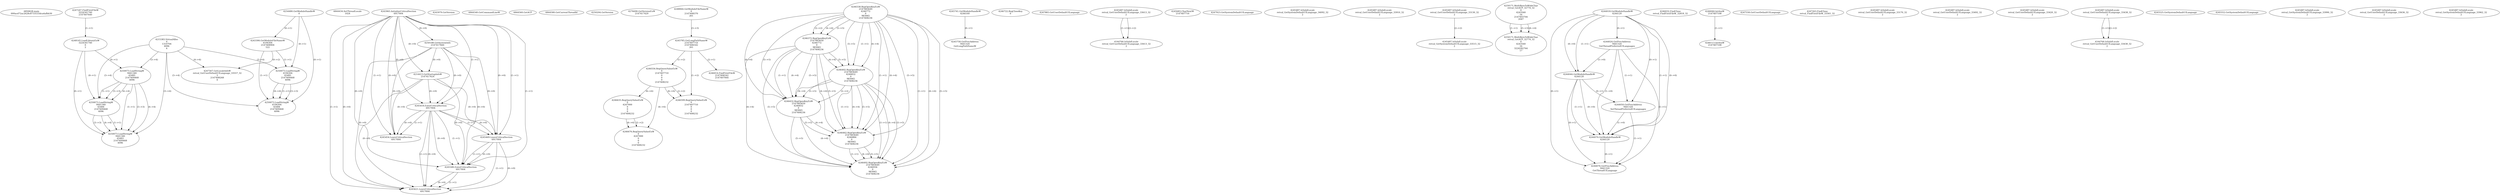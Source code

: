 // Global SCDG with merge call
digraph {
	0 [label="6850628.main
000acd72ac2628c8733533dca4afbb30"]
	1 [label="4254480.GetModuleHandleW
0"]
	2 [label="6844434.SetThreadLocale
1024"]
	3 [label="4243965.InitializeCriticalSection
6917004"]
	4 [label="4243979.GetVersion
"]
	5 [label="4250188.GetSystemInfo
2147417660"]
	3 -> 5 [label="(0-->0)"]
	6 [label="6844540.GetCommandLineW
"]
	7 [label="4214413.GetStartupInfoW
2147417624"]
	3 -> 7 [label="(0-->0)"]
	5 -> 7 [label="(0-->0)"]
	8 [label="6844560.GetACP
"]
	9 [label="6844580.GetCurrentThreadId
"]
	10 [label="4250204.GetVersion
"]
	11 [label="4276690.GetVersionExW
2147417420"]
	12 [label="4243306.GetModuleFileNameW
4194304
2147408904
522"]
	1 -> 12 [label="(0-->1)"]
	13 [label="4248064.GetModuleFileNameW
0
2147408370
261"]
	14 [label="4215383.VirtualAlloc
0
1310704
4096
4"]
	15 [label="4246338.RegOpenKeyExW
2147483649
4246772
0
983065
2147408236"]
	16 [label="4246372.RegOpenKeyExW
2147483650
4246772
0
983065
2147408236"]
	15 -> 16 [label="(2-->2)"]
	15 -> 16 [label="(4-->4)"]
	15 -> 16 [label="(5-->5)"]
	17 [label="4246402.RegOpenKeyExW
2147483649
4246832
0
983065
2147408236"]
	15 -> 17 [label="(1-->1)"]
	15 -> 17 [label="(4-->4)"]
	16 -> 17 [label="(4-->4)"]
	15 -> 17 [label="(5-->5)"]
	16 -> 17 [label="(5-->5)"]
	18 [label="4245741.GetModuleHandleW
4246160"]
	19 [label="4245758.GetProcAddress
9441320
GetLongPathNameW"]
	18 -> 19 [label="(0-->1)"]
	20 [label="4245785.GetLongPathNameW
2147407710
2147406542
261"]
	13 -> 20 [label="(3-->3)"]
	21 [label="4246556.RegQueryValueExW
0
2147407710
0
0
0
2147408232"]
	20 -> 21 [label="(1-->2)"]
	22 [label="4246599.RegQueryValueExW
0
2147407710
0
0
0
2147408232"]
	20 -> 22 [label="(1-->2)"]
	21 -> 22 [label="(2-->2)"]
	21 -> 22 [label="(6-->6)"]
	23 [label="4246722.RegCloseKey
0"]
	24 [label="4247883.GetUserDefaultUILanguage
"]
	25 [label="4245418.EnterCriticalSection
6917004"]
	3 -> 25 [label="(1-->1)"]
	3 -> 25 [label="(0-->0)"]
	5 -> 25 [label="(0-->0)"]
	7 -> 25 [label="(0-->0)"]
	26 [label="4245469.LeaveCriticalSection
6917004"]
	3 -> 26 [label="(1-->1)"]
	25 -> 26 [label="(1-->1)"]
	3 -> 26 [label="(0-->0)"]
	5 -> 26 [label="(0-->0)"]
	7 -> 26 [label="(0-->0)"]
	25 -> 26 [label="(0-->0)"]
	27 [label="4245487.IsValidLocale
retval_GetUserDefaultUILanguage_33613_32
2"]
	28 [label="4245683.CharNextW
2147407716"]
	29 [label="4246635.RegQueryValueExW
0
4247000
0
0
0
2147408232"]
	21 -> 29 [label="(6-->6)"]
	30 [label="4245454.LeaveCriticalSection
6917004"]
	3 -> 30 [label="(1-->1)"]
	25 -> 30 [label="(1-->1)"]
	3 -> 30 [label="(0-->0)"]
	5 -> 30 [label="(0-->0)"]
	7 -> 30 [label="(0-->0)"]
	25 -> 30 [label="(0-->0)"]
	31 [label="4247923.GetSystemDefaultUILanguage
"]
	32 [label="4245487.IsValidLocale
retval_GetSystemDefaultUILanguage_34092_32
2"]
	33 [label="4246432.RegOpenKeyExW
2147483650
4246832
0
983065
2147408236"]
	16 -> 33 [label="(1-->1)"]
	17 -> 33 [label="(2-->2)"]
	15 -> 33 [label="(4-->4)"]
	16 -> 33 [label="(4-->4)"]
	17 -> 33 [label="(4-->4)"]
	15 -> 33 [label="(5-->5)"]
	16 -> 33 [label="(5-->5)"]
	17 -> 33 [label="(5-->5)"]
	34 [label="4246462.RegOpenKeyExW
2147483649
4246884
0
983065
2147408236"]
	15 -> 34 [label="(1-->1)"]
	17 -> 34 [label="(1-->1)"]
	15 -> 34 [label="(4-->4)"]
	16 -> 34 [label="(4-->4)"]
	17 -> 34 [label="(4-->4)"]
	33 -> 34 [label="(4-->4)"]
	15 -> 34 [label="(5-->5)"]
	16 -> 34 [label="(5-->5)"]
	17 -> 34 [label="(5-->5)"]
	33 -> 34 [label="(5-->5)"]
	35 [label="4246492.RegOpenKeyExW
2147483649
4246936
0
983065
2147408236"]
	15 -> 35 [label="(1-->1)"]
	17 -> 35 [label="(1-->1)"]
	34 -> 35 [label="(1-->1)"]
	15 -> 35 [label="(4-->4)"]
	16 -> 35 [label="(4-->4)"]
	17 -> 35 [label="(4-->4)"]
	33 -> 35 [label="(4-->4)"]
	34 -> 35 [label="(4-->4)"]
	15 -> 35 [label="(5-->5)"]
	16 -> 35 [label="(5-->5)"]
	17 -> 35 [label="(5-->5)"]
	33 -> 35 [label="(5-->5)"]
	34 -> 35 [label="(5-->5)"]
	36 [label="4245487.IsValidLocale
retval_GetUserDefaultUILanguage_33910_32
2"]
	37 [label="4245487.IsValidLocale
retval_GetUserDefaultUILanguage_33130_32
2"]
	38 [label="4245580.EnterCriticalSection
6917004"]
	3 -> 38 [label="(1-->1)"]
	25 -> 38 [label="(1-->1)"]
	26 -> 38 [label="(1-->1)"]
	3 -> 38 [label="(0-->0)"]
	5 -> 38 [label="(0-->0)"]
	7 -> 38 [label="(0-->0)"]
	25 -> 38 [label="(0-->0)"]
	26 -> 38 [label="(0-->0)"]
	39 [label="4245621.LeaveCriticalSection
6917004"]
	3 -> 39 [label="(1-->1)"]
	25 -> 39 [label="(1-->1)"]
	26 -> 39 [label="(1-->1)"]
	38 -> 39 [label="(1-->1)"]
	3 -> 39 [label="(0-->0)"]
	5 -> 39 [label="(0-->0)"]
	7 -> 39 [label="(0-->0)"]
	25 -> 39 [label="(0-->0)"]
	26 -> 39 [label="(0-->0)"]
	38 -> 39 [label="(0-->0)"]
	40 [label="4245487.IsValidLocale
retval_GetSystemDefaultUILanguage_33515_32
2"]
	37 -> 40 [label="(2-->2)"]
	41 [label="4250171.MultiByteToWideChar
retval_GetACP_32774_32
0
4243560
16
2147403704
2047"]
	42 [label="4250171.MultiByteToWideChar
retval_GetACP_32774_32
0
4243560
16
3224282764
17"]
	41 -> 42 [label="(1-->1)"]
	41 -> 42 [label="(3-->3)"]
	41 -> 42 [label="(4-->4)"]
	43 [label="4244018.GetModuleHandleW
4244120"]
	44 [label="4244024.GetProcAddress
9441320
GetThreadPreferredUILanguages"]
	43 -> 44 [label="(0-->1)"]
	45 [label="4244044.GetModuleHandleW
4244120"]
	43 -> 45 [label="(1-->1)"]
	43 -> 45 [label="(0-->0)"]
	44 -> 45 [label="(1-->0)"]
	46 [label="4244050.GetProcAddress
9441320
SetThreadPreferredUILanguages"]
	43 -> 46 [label="(0-->1)"]
	44 -> 46 [label="(1-->1)"]
	45 -> 46 [label="(0-->1)"]
	47 [label="4244070.GetModuleHandleW
4244120"]
	43 -> 47 [label="(1-->1)"]
	45 -> 47 [label="(1-->1)"]
	43 -> 47 [label="(0-->0)"]
	44 -> 47 [label="(1-->0)"]
	45 -> 47 [label="(0-->0)"]
	46 -> 47 [label="(1-->0)"]
	48 [label="4244076.GetProcAddress
9441320
GetThreadUILanguage"]
	43 -> 48 [label="(0-->1)"]
	44 -> 48 [label="(1-->1)"]
	45 -> 48 [label="(0-->1)"]
	46 -> 48 [label="(1-->1)"]
	47 -> 48 [label="(0-->1)"]
	49 [label="4246014.FindFirstFileW
2147406542
2147407064"]
	20 -> 49 [label="(2-->1)"]
	50 [label="4246032.FindClose
retval_FindFirstFileW_32818_32"]
	51 [label="4246044.lstrlenW
2147407108"]
	52 [label="4246113.lstrlenW
2147407108"]
	51 -> 52 [label="(1-->1)"]
	53 [label="4247558.GetUserDefaultUILanguage
"]
	54 [label="4247567.GetLocaleInfoW
retval_GetUserDefaultUILanguage_33557_32
3
2147408268
4"]
	12 -> 54 [label="(0-->2)"]
	14 -> 54 [label="(4-->4)"]
	55 [label="4247247.FindFirstFileW
3224341740
2147407640"]
	56 [label="4247263.FindClose
retval_FindFirstFileW_33561_32"]
	57 [label="4248145.LoadLibraryExW
3224341740
0
2"]
	55 -> 57 [label="(1-->1)"]
	58 [label="4250073.LoadStringW
9441340
65485
2147409468
4096"]
	57 -> 58 [label="(0-->1)"]
	14 -> 58 [label="(3-->4)"]
	59 [label="4250073.LoadStringW
4194304
65485
2147409468
4096"]
	1 -> 59 [label="(0-->1)"]
	12 -> 59 [label="(1-->1)"]
	14 -> 59 [label="(3-->4)"]
	60 [label="4250073.LoadStringW
4194304
65484
2147409468
4096"]
	1 -> 60 [label="(0-->1)"]
	12 -> 60 [label="(1-->1)"]
	59 -> 60 [label="(1-->1)"]
	59 -> 60 [label="(3-->3)"]
	14 -> 60 [label="(3-->4)"]
	59 -> 60 [label="(4-->4)"]
	61 [label="4245487.IsValidLocale
retval_GetUserDefaultUILanguage_33170_32
2"]
	62 [label="4245487.IsValidLocale
retval_GetUserDefaultUILanguage_33492_32
2"]
	63 [label="4245487.IsValidLocale
retval_GetUserDefaultUILanguage_33420_32
2"]
	64 [label="4245487.IsValidLocale
retval_GetUserDefaultUILanguage_33438_32
2"]
	65 [label="4244766.IsValidLocale
retval_GetUserDefaultUILanguage_33438_32
2"]
	64 -> 65 [label="(1-->1)"]
	64 -> 65 [label="(2-->2)"]
	66 [label="4245525.GetSystemDefaultUILanguage
"]
	67 [label="4245552.GetSystemDefaultUILanguage
"]
	68 [label="4244766.IsValidLocale
retval_GetUserDefaultUILanguage_33613_32
2"]
	27 -> 68 [label="(1-->1)"]
	27 -> 68 [label="(2-->2)"]
	69 [label="4245487.IsValidLocale
retval_GetSystemDefaultUILanguage_33990_32
2"]
	70 [label="4246676.RegQueryValueExW
0
4247000
0
0
0
2147408232"]
	29 -> 70 [label="(2-->2)"]
	21 -> 70 [label="(6-->6)"]
	29 -> 70 [label="(6-->6)"]
	71 [label="4245487.IsValidLocale
retval_GetUserDefaultUILanguage_33636_32
2"]
	72 [label="4250073.LoadStringW
9441340
65484
2147409468
4096"]
	57 -> 72 [label="(0-->1)"]
	58 -> 72 [label="(1-->1)"]
	58 -> 72 [label="(3-->3)"]
	14 -> 72 [label="(3-->4)"]
	58 -> 72 [label="(4-->4)"]
	73 [label="4250073.LoadStringW
9441340
65483
2147409468
4096"]
	57 -> 73 [label="(0-->1)"]
	58 -> 73 [label="(1-->1)"]
	72 -> 73 [label="(1-->1)"]
	58 -> 73 [label="(3-->3)"]
	72 -> 73 [label="(3-->3)"]
	14 -> 73 [label="(3-->4)"]
	58 -> 73 [label="(4-->4)"]
	72 -> 73 [label="(4-->4)"]
	74 [label="4245487.IsValidLocale
retval_GetSystemDefaultUILanguage_33962_32
2"]
}
